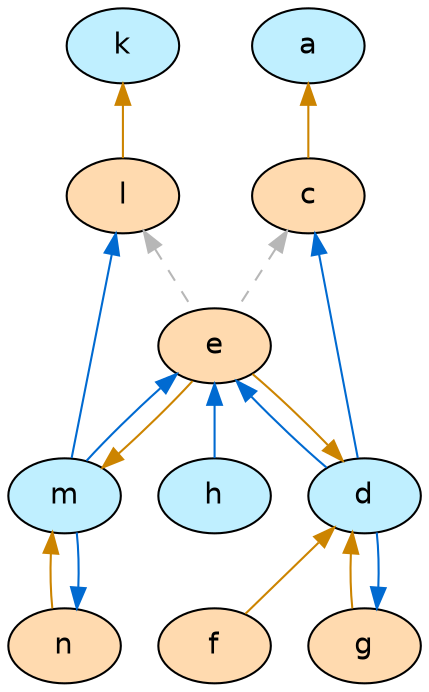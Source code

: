 digraph G {
  node [shape=oval style=filled fontname=Helvetica fontsize=14]
  node [fillcolor="#ffdaaf" fontcolor="#000000"] c l e f g n;
  node [fillcolor="#bfefff" fontcolor="#000000"] a k d m h;
  node [fillcolor="white" fontcolor="black"];
  edge [dir=back, color="#cc8400", style="solid"]
        "a" -> "c"
        "k" -> "l"
        "d" -> "e"
        "m" -> "e"
        "d" -> "f"
        "d" -> "g"
        "m" -> "n"
  edge [dir=back, color="#006ad1", style="solid"]
        "c" -> "d"
        "l" -> "m"
        "e" -> "d"
        "e" -> "m"
        "g" -> "d"
        "e" -> "h"
        "n" -> "m"
  edge [dir=back, color="#b7b7b7", style="dashed"]
        "c" -> "e"
        "l" -> "e"
}
